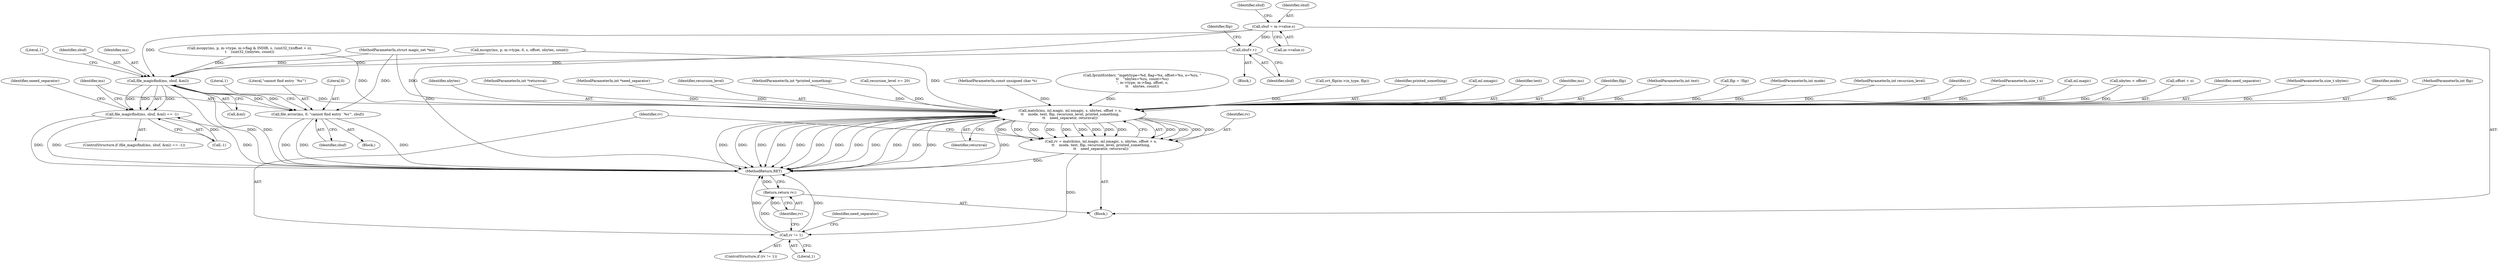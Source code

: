 digraph "0_file_447558595a3650db2886cd2f416ad0beba965801@pointer" {
"1002643" [label="(Call,sbuf = m->value.s)"];
"1002656" [label="(Call,sbuf++)"];
"1002664" [label="(Call,file_magicfind(ms, sbuf, &ml))"];
"1002663" [label="(Call,file_magicfind(ms, sbuf, &ml) == -1)"];
"1002672" [label="(Call,file_error(ms, 0, \"cannot find entry `%s'\", sbuf))"];
"1002696" [label="(Call,match(ms, ml.magic, ml.nmagic, s, nbytes, offset + o,\n\t\t    mode, text, flip, recursion_level, printed_something,\n\t\t    need_separator, returnval))"];
"1002694" [label="(Call,rv = match(ms, ml.magic, ml.nmagic, s, nbytes, offset + o,\n\t\t    mode, text, flip, recursion_level, printed_something,\n\t\t    need_separator, returnval))"];
"1002717" [label="(Call,rv != 1)"];
"1002724" [label="(Return,return rv;)"];
"1002725" [label="(Identifier,rv)"];
"1002695" [label="(Identifier,rv)"];
"1002722" [label="(Identifier,need_separator)"];
"1002713" [label="(Identifier,printed_something)"];
"1002681" [label="(Identifier,oneed_separator)"];
"1002701" [label="(Call,ml.nmagic)"];
"1002716" [label="(ControlStructure,if (rv != 1))"];
"1002710" [label="(Identifier,text)"];
"1002697" [label="(Identifier,ms)"];
"1002656" [label="(Call,sbuf++)"];
"1002671" [label="(Block,)"];
"1002711" [label="(Identifier,flip)"];
"1002676" [label="(Identifier,sbuf)"];
"1002645" [label="(Call,m->value.s)"];
"1000104" [label="(MethodParameterIn,struct magic_set *ms)"];
"1002664" [label="(Call,file_magicfind(ms, sbuf, &ml))"];
"1000111" [label="(MethodParameterIn,int text)"];
"1002658" [label="(Call,flip = !flip)"];
"1002655" [label="(Block,)"];
"1000110" [label="(MethodParameterIn,int mode)"];
"1000113" [label="(MethodParameterIn,int recursion_level)"];
"1002704" [label="(Identifier,s)"];
"1002663" [label="(Call,file_magicfind(ms, sbuf, &ml) == -1)"];
"1002653" [label="(Identifier,sbuf)"];
"1000108" [label="(MethodParameterIn,size_t o)"];
"1002698" [label="(Call,ml.magic)"];
"1002756" [label="(MethodReturn,RET)"];
"1002679" [label="(Literal,1)"];
"1002638" [label="(Call,nbytes < offset)"];
"1002706" [label="(Call,offset + o)"];
"1002672" [label="(Call,file_error(ms, 0, \"cannot find entry `%s'\", sbuf))"];
"1002435" [label="(Block,)"];
"1002718" [label="(Identifier,rv)"];
"1002390" [label="(Call,mcopy(ms, p, m->type, 0, s, offset, nbytes, count))"];
"1002696" [label="(Call,match(ms, ml.magic, ml.nmagic, s, nbytes, offset + o,\n\t\t    mode, text, flip, recursion_level, printed_something,\n\t\t    need_separator, returnval))"];
"1002714" [label="(Identifier,need_separator)"];
"1000107" [label="(MethodParameterIn,size_t nbytes)"];
"1002644" [label="(Identifier,sbuf)"];
"1002709" [label="(Identifier,mode)"];
"1002724" [label="(Return,return rv;)"];
"1000112" [label="(MethodParameterIn,int flip)"];
"1002705" [label="(Identifier,nbytes)"];
"1002719" [label="(Literal,1)"];
"1002670" [label="(Literal,1)"];
"1002673" [label="(Identifier,ms)"];
"1002717" [label="(Call,rv != 1)"];
"1002659" [label="(Identifier,flip)"];
"1000116" [label="(MethodParameterIn,int *returnval)"];
"1002666" [label="(Identifier,sbuf)"];
"1002643" [label="(Call,sbuf = m->value.s)"];
"1002694" [label="(Call,rv = match(ms, ml.magic, ml.nmagic, s, nbytes, offset + o,\n\t\t    mode, text, flip, recursion_level, printed_something,\n\t\t    need_separator, returnval))"];
"1002669" [label="(Call,-1)"];
"1000115" [label="(MethodParameterIn,int *need_separator)"];
"1002675" [label="(Literal,\"cannot find entry `%s'\")"];
"1002667" [label="(Call,&ml)"];
"1002712" [label="(Identifier,recursion_level)"];
"1000114" [label="(MethodParameterIn,int *printed_something)"];
"1000145" [label="(Call,recursion_level >= 20)"];
"1000105" [label="(MethodParameterIn,const unsigned char *s)"];
"1002674" [label="(Literal,0)"];
"1000158" [label="(Call,mcopy(ms, p, m->type, m->flag & INDIR, s, (uint32_t)(offset + o),\n\t    (uint32_t)nbytes, count))"];
"1002662" [label="(ControlStructure,if (file_magicfind(ms, sbuf, &ml) == -1))"];
"1000193" [label="(Call,fprintf(stderr, \"mget(type=%d, flag=%x, offset=%u, o=%zu, \"\n\t\t    \"nbytes=%zu, count=%u)\n\", m->type, m->flag, offset, o,\n\t\t    nbytes, count))"];
"1002715" [label="(Identifier,returnval)"];
"1002657" [label="(Identifier,sbuf)"];
"1000425" [label="(Call,cvt_flip(m->in_type, flip))"];
"1002665" [label="(Identifier,ms)"];
"1002643" -> "1002435"  [label="AST: "];
"1002643" -> "1002645"  [label="CFG: "];
"1002644" -> "1002643"  [label="AST: "];
"1002645" -> "1002643"  [label="AST: "];
"1002653" -> "1002643"  [label="CFG: "];
"1002643" -> "1002756"  [label="DDG: "];
"1002643" -> "1002656"  [label="DDG: "];
"1002643" -> "1002664"  [label="DDG: "];
"1002656" -> "1002655"  [label="AST: "];
"1002656" -> "1002657"  [label="CFG: "];
"1002657" -> "1002656"  [label="AST: "];
"1002659" -> "1002656"  [label="CFG: "];
"1002656" -> "1002664"  [label="DDG: "];
"1002664" -> "1002663"  [label="AST: "];
"1002664" -> "1002667"  [label="CFG: "];
"1002665" -> "1002664"  [label="AST: "];
"1002666" -> "1002664"  [label="AST: "];
"1002667" -> "1002664"  [label="AST: "];
"1002670" -> "1002664"  [label="CFG: "];
"1002664" -> "1002756"  [label="DDG: "];
"1002664" -> "1002756"  [label="DDG: "];
"1002664" -> "1002663"  [label="DDG: "];
"1002664" -> "1002663"  [label="DDG: "];
"1002664" -> "1002663"  [label="DDG: "];
"1000158" -> "1002664"  [label="DDG: "];
"1002390" -> "1002664"  [label="DDG: "];
"1000104" -> "1002664"  [label="DDG: "];
"1002664" -> "1002672"  [label="DDG: "];
"1002664" -> "1002672"  [label="DDG: "];
"1002664" -> "1002696"  [label="DDG: "];
"1002663" -> "1002662"  [label="AST: "];
"1002663" -> "1002669"  [label="CFG: "];
"1002669" -> "1002663"  [label="AST: "];
"1002673" -> "1002663"  [label="CFG: "];
"1002681" -> "1002663"  [label="CFG: "];
"1002663" -> "1002756"  [label="DDG: "];
"1002663" -> "1002756"  [label="DDG: "];
"1002663" -> "1002756"  [label="DDG: "];
"1002669" -> "1002663"  [label="DDG: "];
"1002672" -> "1002671"  [label="AST: "];
"1002672" -> "1002676"  [label="CFG: "];
"1002673" -> "1002672"  [label="AST: "];
"1002674" -> "1002672"  [label="AST: "];
"1002675" -> "1002672"  [label="AST: "];
"1002676" -> "1002672"  [label="AST: "];
"1002679" -> "1002672"  [label="CFG: "];
"1002672" -> "1002756"  [label="DDG: "];
"1002672" -> "1002756"  [label="DDG: "];
"1002672" -> "1002756"  [label="DDG: "];
"1000104" -> "1002672"  [label="DDG: "];
"1002696" -> "1002694"  [label="AST: "];
"1002696" -> "1002715"  [label="CFG: "];
"1002697" -> "1002696"  [label="AST: "];
"1002698" -> "1002696"  [label="AST: "];
"1002701" -> "1002696"  [label="AST: "];
"1002704" -> "1002696"  [label="AST: "];
"1002705" -> "1002696"  [label="AST: "];
"1002706" -> "1002696"  [label="AST: "];
"1002709" -> "1002696"  [label="AST: "];
"1002710" -> "1002696"  [label="AST: "];
"1002711" -> "1002696"  [label="AST: "];
"1002712" -> "1002696"  [label="AST: "];
"1002713" -> "1002696"  [label="AST: "];
"1002714" -> "1002696"  [label="AST: "];
"1002715" -> "1002696"  [label="AST: "];
"1002694" -> "1002696"  [label="CFG: "];
"1002696" -> "1002756"  [label="DDG: "];
"1002696" -> "1002756"  [label="DDG: "];
"1002696" -> "1002756"  [label="DDG: "];
"1002696" -> "1002756"  [label="DDG: "];
"1002696" -> "1002756"  [label="DDG: "];
"1002696" -> "1002756"  [label="DDG: "];
"1002696" -> "1002756"  [label="DDG: "];
"1002696" -> "1002756"  [label="DDG: "];
"1002696" -> "1002756"  [label="DDG: "];
"1002696" -> "1002756"  [label="DDG: "];
"1002696" -> "1002756"  [label="DDG: "];
"1002696" -> "1002756"  [label="DDG: "];
"1002696" -> "1002756"  [label="DDG: "];
"1002696" -> "1002694"  [label="DDG: "];
"1002696" -> "1002694"  [label="DDG: "];
"1002696" -> "1002694"  [label="DDG: "];
"1002696" -> "1002694"  [label="DDG: "];
"1002696" -> "1002694"  [label="DDG: "];
"1002696" -> "1002694"  [label="DDG: "];
"1002696" -> "1002694"  [label="DDG: "];
"1002696" -> "1002694"  [label="DDG: "];
"1002696" -> "1002694"  [label="DDG: "];
"1002696" -> "1002694"  [label="DDG: "];
"1002696" -> "1002694"  [label="DDG: "];
"1002696" -> "1002694"  [label="DDG: "];
"1002696" -> "1002694"  [label="DDG: "];
"1000104" -> "1002696"  [label="DDG: "];
"1000158" -> "1002696"  [label="DDG: "];
"1002390" -> "1002696"  [label="DDG: "];
"1000105" -> "1002696"  [label="DDG: "];
"1002638" -> "1002696"  [label="DDG: "];
"1002638" -> "1002696"  [label="DDG: "];
"1000107" -> "1002696"  [label="DDG: "];
"1000193" -> "1002696"  [label="DDG: "];
"1000108" -> "1002696"  [label="DDG: "];
"1000110" -> "1002696"  [label="DDG: "];
"1000111" -> "1002696"  [label="DDG: "];
"1002658" -> "1002696"  [label="DDG: "];
"1000425" -> "1002696"  [label="DDG: "];
"1000112" -> "1002696"  [label="DDG: "];
"1000145" -> "1002696"  [label="DDG: "];
"1000113" -> "1002696"  [label="DDG: "];
"1000114" -> "1002696"  [label="DDG: "];
"1000115" -> "1002696"  [label="DDG: "];
"1000116" -> "1002696"  [label="DDG: "];
"1002694" -> "1002435"  [label="AST: "];
"1002695" -> "1002694"  [label="AST: "];
"1002718" -> "1002694"  [label="CFG: "];
"1002694" -> "1002756"  [label="DDG: "];
"1002694" -> "1002717"  [label="DDG: "];
"1002717" -> "1002716"  [label="AST: "];
"1002717" -> "1002719"  [label="CFG: "];
"1002718" -> "1002717"  [label="AST: "];
"1002719" -> "1002717"  [label="AST: "];
"1002722" -> "1002717"  [label="CFG: "];
"1002725" -> "1002717"  [label="CFG: "];
"1002717" -> "1002756"  [label="DDG: "];
"1002717" -> "1002756"  [label="DDG: "];
"1002717" -> "1002724"  [label="DDG: "];
"1002724" -> "1002435"  [label="AST: "];
"1002724" -> "1002725"  [label="CFG: "];
"1002725" -> "1002724"  [label="AST: "];
"1002756" -> "1002724"  [label="CFG: "];
"1002724" -> "1002756"  [label="DDG: "];
"1002725" -> "1002724"  [label="DDG: "];
}
